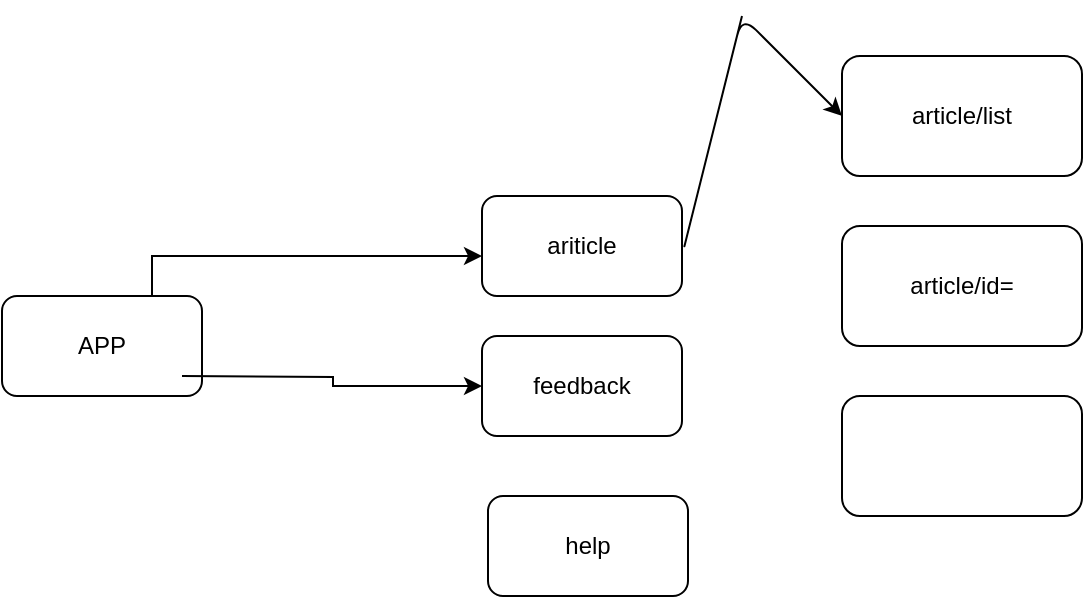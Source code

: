 <mxfile version="11.2.4" type="github" pages="1"><diagram id="t1n-kel5gwsPu7wXPUdA" name="Page-1"><mxGraphModel dx="1038" dy="591" grid="1" gridSize="10" guides="1" tooltips="1" connect="1" arrows="1" fold="1" page="1" pageScale="1" pageWidth="827" pageHeight="1169" math="0" shadow="0"><root><mxCell id="0"/><mxCell id="1" parent="0"/><mxCell id="7x3dB0IbXcGdRdaUWdAA-3" style="edgeStyle=orthogonalEdgeStyle;rounded=0;orthogonalLoop=1;jettySize=auto;html=1;exitX=0.75;exitY=0;exitDx=0;exitDy=0;" edge="1" parent="1" source="7x3dB0IbXcGdRdaUWdAA-1" target="7x3dB0IbXcGdRdaUWdAA-2"><mxGeometry relative="1" as="geometry"><Array as="points"><mxPoint x="145" y="180"/></Array></mxGeometry></mxCell><mxCell id="7x3dB0IbXcGdRdaUWdAA-1" value="APP" style="rounded=1;whiteSpace=wrap;html=1;" vertex="1" parent="1"><mxGeometry x="70" y="200" width="100" height="50" as="geometry"/></mxCell><mxCell id="7x3dB0IbXcGdRdaUWdAA-4" style="edgeStyle=orthogonalEdgeStyle;rounded=0;orthogonalLoop=1;jettySize=auto;html=1;exitX=0.5;exitY=0;exitDx=0;exitDy=0;" edge="1" parent="1" source="7x3dB0IbXcGdRdaUWdAA-2"><mxGeometry relative="1" as="geometry"><mxPoint x="370" y="160" as="targetPoint"/></mxGeometry></mxCell><mxCell id="7x3dB0IbXcGdRdaUWdAA-2" value="ariticle" style="rounded=1;whiteSpace=wrap;html=1;" vertex="1" parent="1"><mxGeometry x="310" y="150" width="100" height="50" as="geometry"/></mxCell><mxCell id="7x3dB0IbXcGdRdaUWdAA-5" value="article/list" style="rounded=1;whiteSpace=wrap;html=1;" vertex="1" parent="1"><mxGeometry x="490" y="80" width="120" height="60" as="geometry"/></mxCell><mxCell id="7x3dB0IbXcGdRdaUWdAA-6" value="article/id=" style="rounded=1;whiteSpace=wrap;html=1;" vertex="1" parent="1"><mxGeometry x="490" y="165" width="120" height="60" as="geometry"/></mxCell><mxCell id="7x3dB0IbXcGdRdaUWdAA-7" value="" style="rounded=1;whiteSpace=wrap;html=1;" vertex="1" parent="1"><mxGeometry x="490" y="250" width="120" height="60" as="geometry"/></mxCell><mxCell id="7x3dB0IbXcGdRdaUWdAA-8" value="" style="endArrow=classic;html=1;entryX=0;entryY=0.5;entryDx=0;entryDy=0;" edge="1" parent="1" target="7x3dB0IbXcGdRdaUWdAA-5"><mxGeometry width="50" height="50" relative="1" as="geometry"><mxPoint x="440" y="60" as="sourcePoint"/><mxPoint x="210" y="90" as="targetPoint"/><Array as="points"><mxPoint x="410" y="180"/><mxPoint x="440" y="60"/></Array></mxGeometry></mxCell><mxCell id="7x3dB0IbXcGdRdaUWdAA-9" value="feedback" style="rounded=1;whiteSpace=wrap;html=1;" vertex="1" parent="1"><mxGeometry x="310" y="220" width="100" height="50" as="geometry"/></mxCell><mxCell id="7x3dB0IbXcGdRdaUWdAA-11" style="edgeStyle=orthogonalEdgeStyle;rounded=0;orthogonalLoop=1;jettySize=auto;html=1;exitX=0.75;exitY=0;exitDx=0;exitDy=0;" edge="1" parent="1" target="7x3dB0IbXcGdRdaUWdAA-9"><mxGeometry relative="1" as="geometry"><mxPoint x="160" y="240" as="sourcePoint"/><mxPoint x="290" y="240" as="targetPoint"/><Array as="points"/></mxGeometry></mxCell><mxCell id="7x3dB0IbXcGdRdaUWdAA-12" value="help&lt;br&gt;" style="rounded=1;whiteSpace=wrap;html=1;" vertex="1" parent="1"><mxGeometry x="313" y="300" width="100" height="50" as="geometry"/></mxCell></root></mxGraphModel></diagram></mxfile>
